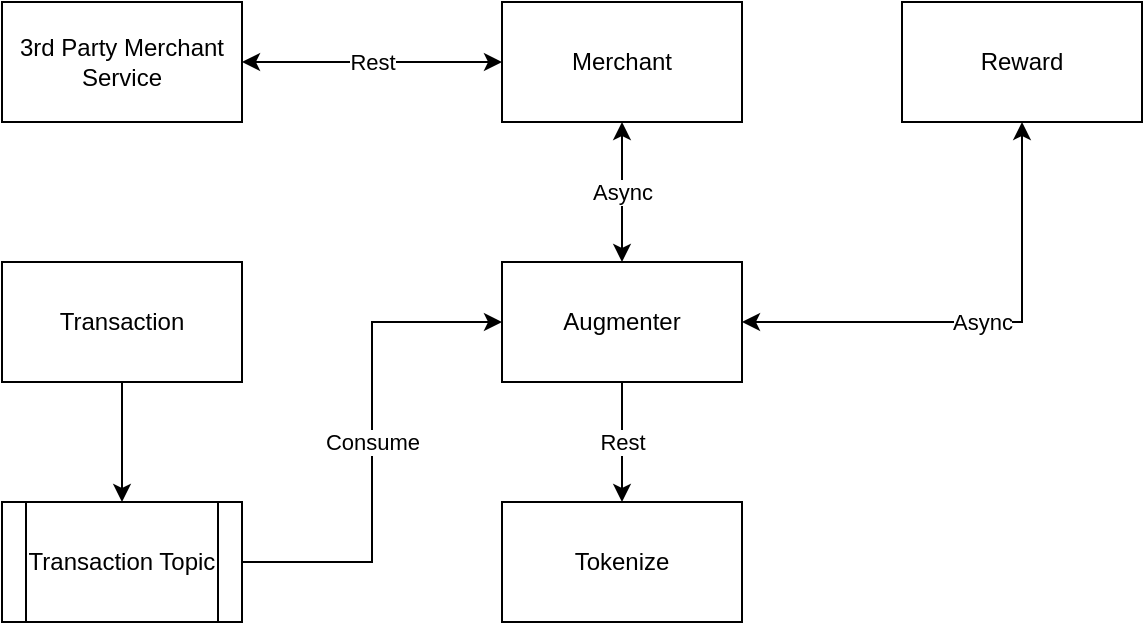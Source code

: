 <mxfile version="15.0.3" type="github">
  <diagram id="VM2uz-QgC3uJvq3NWVB9" name="Page-1">
    <mxGraphModel dx="1422" dy="762" grid="1" gridSize="10" guides="1" tooltips="1" connect="1" arrows="1" fold="1" page="1" pageScale="1" pageWidth="827" pageHeight="1169" math="0" shadow="0">
      <root>
        <mxCell id="0" />
        <mxCell id="1" parent="0" />
        <mxCell id="PtHbYSlxvHOtZQexf6mq-17" value="Async" style="edgeStyle=orthogonalEdgeStyle;rounded=0;orthogonalLoop=1;jettySize=auto;html=1;startArrow=classic;startFill=1;" parent="1" source="PtHbYSlxvHOtZQexf6mq-1" target="PtHbYSlxvHOtZQexf6mq-4" edge="1">
          <mxGeometry relative="1" as="geometry" />
        </mxCell>
        <mxCell id="PtHbYSlxvHOtZQexf6mq-18" value="Rest" style="edgeStyle=orthogonalEdgeStyle;rounded=0;orthogonalLoop=1;jettySize=auto;html=1;" parent="1" source="PtHbYSlxvHOtZQexf6mq-1" target="PtHbYSlxvHOtZQexf6mq-5" edge="1">
          <mxGeometry relative="1" as="geometry" />
        </mxCell>
        <mxCell id="PtHbYSlxvHOtZQexf6mq-19" value="Async" style="edgeStyle=orthogonalEdgeStyle;rounded=0;orthogonalLoop=1;jettySize=auto;html=1;entryX=0.5;entryY=1;entryDx=0;entryDy=0;startArrow=classic;startFill=1;" parent="1" source="PtHbYSlxvHOtZQexf6mq-1" target="PtHbYSlxvHOtZQexf6mq-6" edge="1">
          <mxGeometry relative="1" as="geometry" />
        </mxCell>
        <mxCell id="PtHbYSlxvHOtZQexf6mq-1" value="Augmenter" style="rounded=0;whiteSpace=wrap;html=1;" parent="1" vertex="1">
          <mxGeometry x="330" y="290" width="120" height="60" as="geometry" />
        </mxCell>
        <mxCell id="PtHbYSlxvHOtZQexf6mq-10" style="edgeStyle=orthogonalEdgeStyle;rounded=0;orthogonalLoop=1;jettySize=auto;html=1;entryX=0.5;entryY=0;entryDx=0;entryDy=0;" parent="1" source="PtHbYSlxvHOtZQexf6mq-3" target="PtHbYSlxvHOtZQexf6mq-8" edge="1">
          <mxGeometry relative="1" as="geometry" />
        </mxCell>
        <mxCell id="PtHbYSlxvHOtZQexf6mq-3" value="Transaction" style="rounded=0;whiteSpace=wrap;html=1;" parent="1" vertex="1">
          <mxGeometry x="80" y="290" width="120" height="60" as="geometry" />
        </mxCell>
        <mxCell id="PtHbYSlxvHOtZQexf6mq-22" value="Rest" style="edgeStyle=orthogonalEdgeStyle;rounded=0;orthogonalLoop=1;jettySize=auto;html=1;entryX=1;entryY=0.5;entryDx=0;entryDy=0;startArrow=classic;startFill=1;" parent="1" source="PtHbYSlxvHOtZQexf6mq-4" target="PtHbYSlxvHOtZQexf6mq-21" edge="1">
          <mxGeometry relative="1" as="geometry" />
        </mxCell>
        <mxCell id="PtHbYSlxvHOtZQexf6mq-4" value="Merchant" style="rounded=0;whiteSpace=wrap;html=1;" parent="1" vertex="1">
          <mxGeometry x="330" y="160" width="120" height="60" as="geometry" />
        </mxCell>
        <mxCell id="PtHbYSlxvHOtZQexf6mq-5" value="Tokenize" style="rounded=0;whiteSpace=wrap;html=1;" parent="1" vertex="1">
          <mxGeometry x="330" y="410" width="120" height="60" as="geometry" />
        </mxCell>
        <mxCell id="PtHbYSlxvHOtZQexf6mq-6" value="Reward" style="rounded=0;whiteSpace=wrap;html=1;" parent="1" vertex="1">
          <mxGeometry x="530" y="160" width="120" height="60" as="geometry" />
        </mxCell>
        <mxCell id="PtHbYSlxvHOtZQexf6mq-16" value="Consume" style="edgeStyle=orthogonalEdgeStyle;rounded=0;orthogonalLoop=1;jettySize=auto;html=1;entryX=0;entryY=0.5;entryDx=0;entryDy=0;" parent="1" source="PtHbYSlxvHOtZQexf6mq-8" target="PtHbYSlxvHOtZQexf6mq-1" edge="1">
          <mxGeometry relative="1" as="geometry" />
        </mxCell>
        <mxCell id="PtHbYSlxvHOtZQexf6mq-8" value="Transaction Topic" style="shape=process;whiteSpace=wrap;html=1;backgroundOutline=1;" parent="1" vertex="1">
          <mxGeometry x="80" y="410" width="120" height="60" as="geometry" />
        </mxCell>
        <mxCell id="PtHbYSlxvHOtZQexf6mq-21" value="3rd Party Merchant Service" style="rounded=0;whiteSpace=wrap;html=1;" parent="1" vertex="1">
          <mxGeometry x="80" y="160" width="120" height="60" as="geometry" />
        </mxCell>
      </root>
    </mxGraphModel>
  </diagram>
</mxfile>
